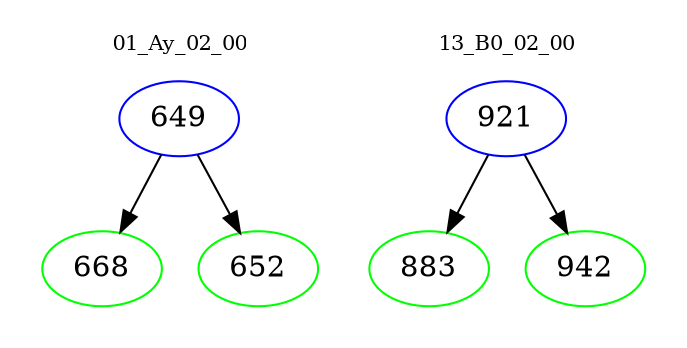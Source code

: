 digraph{
subgraph cluster_0 {
color = white
label = "01_Ay_02_00";
fontsize=10;
T0_649 [label="649", color="blue"]
T0_649 -> T0_668 [color="black"]
T0_668 [label="668", color="green"]
T0_649 -> T0_652 [color="black"]
T0_652 [label="652", color="green"]
}
subgraph cluster_1 {
color = white
label = "13_B0_02_00";
fontsize=10;
T1_921 [label="921", color="blue"]
T1_921 -> T1_883 [color="black"]
T1_883 [label="883", color="green"]
T1_921 -> T1_942 [color="black"]
T1_942 [label="942", color="green"]
}
}
